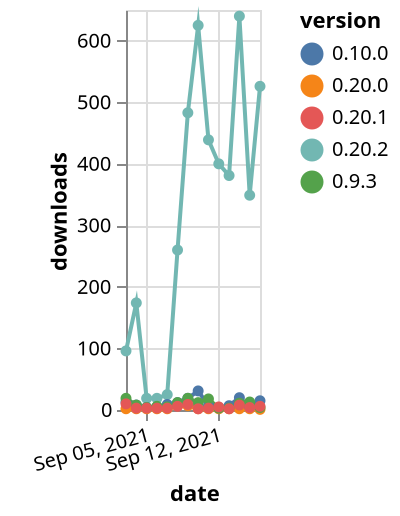 {"$schema": "https://vega.github.io/schema/vega-lite/v5.json", "description": "A simple bar chart with embedded data.", "data": {"values": [{"date": "2021-09-03", "total": 1189, "delta": 2, "version": "0.20.0"}, {"date": "2021-09-04", "total": 1191, "delta": 2, "version": "0.20.0"}, {"date": "2021-09-05", "total": 1193, "delta": 2, "version": "0.20.0"}, {"date": "2021-09-06", "total": 1195, "delta": 2, "version": "0.20.0"}, {"date": "2021-09-07", "total": 1197, "delta": 2, "version": "0.20.0"}, {"date": "2021-09-08", "total": 1204, "delta": 7, "version": "0.20.0"}, {"date": "2021-09-09", "total": 1211, "delta": 7, "version": "0.20.0"}, {"date": "2021-09-10", "total": 1213, "delta": 2, "version": "0.20.0"}, {"date": "2021-09-11", "total": 1215, "delta": 2, "version": "0.20.0"}, {"date": "2021-09-12", "total": 1217, "delta": 2, "version": "0.20.0"}, {"date": "2021-09-13", "total": 1219, "delta": 2, "version": "0.20.0"}, {"date": "2021-09-14", "total": 1221, "delta": 2, "version": "0.20.0"}, {"date": "2021-09-15", "total": 1223, "delta": 2, "version": "0.20.0"}, {"date": "2021-09-16", "total": 1224, "delta": 1, "version": "0.20.0"}, {"date": "2021-09-03", "total": 7069, "delta": 96, "version": "0.20.2"}, {"date": "2021-09-04", "total": 7243, "delta": 174, "version": "0.20.2"}, {"date": "2021-09-05", "total": 7262, "delta": 19, "version": "0.20.2"}, {"date": "2021-09-06", "total": 7281, "delta": 19, "version": "0.20.2"}, {"date": "2021-09-07", "total": 7306, "delta": 25, "version": "0.20.2"}, {"date": "2021-09-08", "total": 7566, "delta": 260, "version": "0.20.2"}, {"date": "2021-09-09", "total": 8049, "delta": 483, "version": "0.20.2"}, {"date": "2021-09-10", "total": 8674, "delta": 625, "version": "0.20.2"}, {"date": "2021-09-11", "total": 9113, "delta": 439, "version": "0.20.2"}, {"date": "2021-09-12", "total": 9513, "delta": 400, "version": "0.20.2"}, {"date": "2021-09-13", "total": 9894, "delta": 381, "version": "0.20.2"}, {"date": "2021-09-14", "total": 10534, "delta": 640, "version": "0.20.2"}, {"date": "2021-09-15", "total": 10883, "delta": 349, "version": "0.20.2"}, {"date": "2021-09-16", "total": 11409, "delta": 526, "version": "0.20.2"}, {"date": "2021-09-03", "total": 27148, "delta": 13, "version": "0.10.0"}, {"date": "2021-09-04", "total": 27156, "delta": 8, "version": "0.10.0"}, {"date": "2021-09-05", "total": 27160, "delta": 4, "version": "0.10.0"}, {"date": "2021-09-06", "total": 27165, "delta": 5, "version": "0.10.0"}, {"date": "2021-09-07", "total": 27174, "delta": 9, "version": "0.10.0"}, {"date": "2021-09-08", "total": 27186, "delta": 12, "version": "0.10.0"}, {"date": "2021-09-09", "total": 27205, "delta": 19, "version": "0.10.0"}, {"date": "2021-09-10", "total": 27236, "delta": 31, "version": "0.10.0"}, {"date": "2021-09-11", "total": 27243, "delta": 7, "version": "0.10.0"}, {"date": "2021-09-12", "total": 27247, "delta": 4, "version": "0.10.0"}, {"date": "2021-09-13", "total": 27254, "delta": 7, "version": "0.10.0"}, {"date": "2021-09-14", "total": 27274, "delta": 20, "version": "0.10.0"}, {"date": "2021-09-15", "total": 27279, "delta": 5, "version": "0.10.0"}, {"date": "2021-09-16", "total": 27294, "delta": 15, "version": "0.10.0"}, {"date": "2021-09-03", "total": 18167, "delta": 19, "version": "0.9.3"}, {"date": "2021-09-04", "total": 18175, "delta": 8, "version": "0.9.3"}, {"date": "2021-09-05", "total": 18179, "delta": 4, "version": "0.9.3"}, {"date": "2021-09-06", "total": 18185, "delta": 6, "version": "0.9.3"}, {"date": "2021-09-07", "total": 18190, "delta": 5, "version": "0.9.3"}, {"date": "2021-09-08", "total": 18202, "delta": 12, "version": "0.9.3"}, {"date": "2021-09-09", "total": 18221, "delta": 19, "version": "0.9.3"}, {"date": "2021-09-10", "total": 18233, "delta": 12, "version": "0.9.3"}, {"date": "2021-09-11", "total": 18251, "delta": 18, "version": "0.9.3"}, {"date": "2021-09-12", "total": 18254, "delta": 3, "version": "0.9.3"}, {"date": "2021-09-13", "total": 18257, "delta": 3, "version": "0.9.3"}, {"date": "2021-09-14", "total": 18268, "delta": 11, "version": "0.9.3"}, {"date": "2021-09-15", "total": 18281, "delta": 13, "version": "0.9.3"}, {"date": "2021-09-16", "total": 18285, "delta": 4, "version": "0.9.3"}, {"date": "2021-09-03", "total": 3863, "delta": 10, "version": "0.20.1"}, {"date": "2021-09-04", "total": 3866, "delta": 3, "version": "0.20.1"}, {"date": "2021-09-05", "total": 3869, "delta": 3, "version": "0.20.1"}, {"date": "2021-09-06", "total": 3872, "delta": 3, "version": "0.20.1"}, {"date": "2021-09-07", "total": 3875, "delta": 3, "version": "0.20.1"}, {"date": "2021-09-08", "total": 3881, "delta": 6, "version": "0.20.1"}, {"date": "2021-09-09", "total": 3890, "delta": 9, "version": "0.20.1"}, {"date": "2021-09-10", "total": 3892, "delta": 2, "version": "0.20.1"}, {"date": "2021-09-11", "total": 3895, "delta": 3, "version": "0.20.1"}, {"date": "2021-09-12", "total": 3900, "delta": 5, "version": "0.20.1"}, {"date": "2021-09-13", "total": 3902, "delta": 2, "version": "0.20.1"}, {"date": "2021-09-14", "total": 3910, "delta": 8, "version": "0.20.1"}, {"date": "2021-09-15", "total": 3914, "delta": 4, "version": "0.20.1"}, {"date": "2021-09-16", "total": 3920, "delta": 6, "version": "0.20.1"}]}, "width": "container", "mark": {"type": "line", "point": {"filled": true}}, "encoding": {"x": {"field": "date", "type": "temporal", "timeUnit": "yearmonthdate", "title": "date", "axis": {"labelAngle": -15}}, "y": {"field": "delta", "type": "quantitative", "title": "downloads"}, "color": {"field": "version", "type": "nominal"}, "tooltip": {"field": "delta"}}}